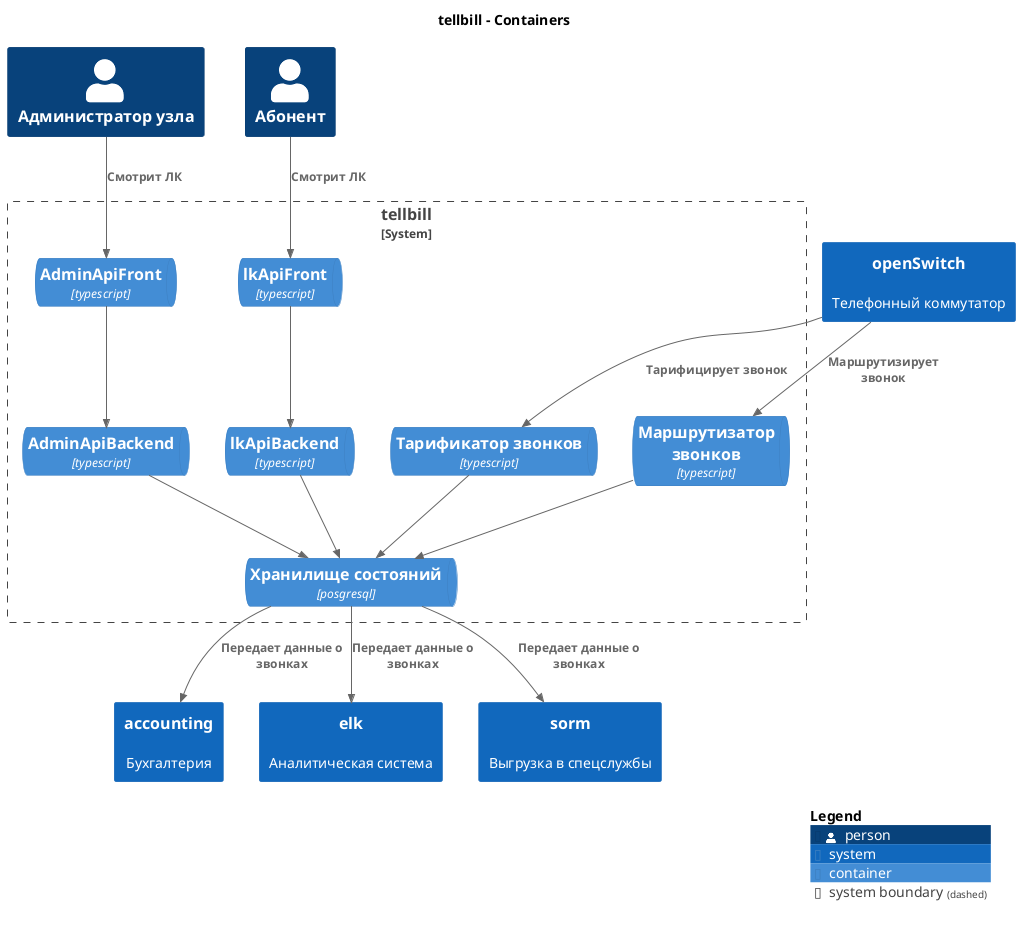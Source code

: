 @startuml
set separator none
title tellbill - Containers

top to bottom direction

!include <C4/C4>
!include <C4/C4_Context>
!include <C4/C4_Container>

Person(Администраторузла, "Администратор узла", $descr="", $tags="", $link="")
Person(Абонент, "Абонент", $descr="", $tags="", $link="")
System(openSwitch, "openSwitch", $descr="Телефонный коммутатор", $tags="", $link="")
System(accounting, "accounting", $descr="Бухгалтерия", $tags="", $link="")
System(elk, "elk", $descr="Аналитическая система", $tags="", $link="")
System(sorm, "sorm", $descr="Выгрузка в спецслужбы", $tags="", $link="")

System_Boundary("tellbill_boundary", "tellbill", $tags="") {
  ContainerQueue(tellbill.Хранилищесостояний, "Хранилище состояний", $techn="posgresql", $descr="", $tags="", $link="")
  ContainerQueue(tellbill.lkApiBackend, "lkApiBackend", $techn="typescript", $descr="", $tags="", $link="")
  ContainerQueue(tellbill.lkApiFront, "lkApiFront", $techn="typescript", $descr="", $tags="", $link="")
  ContainerQueue(tellbill.AdminApiBackend, "AdminApiBackend", $techn="typescript", $descr="", $tags="", $link="")
  ContainerQueue(tellbill.AdminApiFront, "AdminApiFront", $techn="typescript", $descr="", $tags="", $link="")
  ContainerQueue(tellbill.Тарификаторзвонков, "Тарификатор звонков", $techn="typescript", $descr="", $tags="", $link="")
  ContainerQueue(tellbill.Маршрутизаторзвонков, "Маршрутизатор звонков", $techn="typescript", $descr="", $tags="", $link="")
}

Rel(tellbill.Тарификаторзвонков, tellbill.Хранилищесостояний, "", $techn="", $tags="", $link="")
Rel(tellbill.Маршрутизаторзвонков, tellbill.Хранилищесостояний, "", $techn="", $tags="", $link="")
Rel(tellbill.Хранилищесостояний, elk, "Передает данные о звонках", $techn="", $tags="", $link="")
Rel(tellbill.Хранилищесостояний, sorm, "Передает данные о звонках", $techn="", $tags="", $link="")
Rel(tellbill.Хранилищесостояний, accounting, "Передает данные о звонках", $techn="", $tags="", $link="")
Rel(tellbill.lkApiFront, tellbill.lkApiBackend, "", $techn="", $tags="", $link="")
Rel(tellbill.AdminApiFront, tellbill.AdminApiBackend, "", $techn="", $tags="", $link="")
Rel(tellbill.lkApiBackend, tellbill.Хранилищесостояний, "", $techn="", $tags="", $link="")
Rel(tellbill.AdminApiBackend, tellbill.Хранилищесостояний, "", $techn="", $tags="", $link="")
Rel(openSwitch, tellbill.Тарификаторзвонков, "Тарифицирует звонок", $techn="", $tags="", $link="")
Rel(openSwitch, tellbill.Маршрутизаторзвонков, "Маршрутизирует звонок", $techn="", $tags="", $link="")
Rel(Абонент, tellbill.lkApiFront, "Смотрит ЛК", $techn="", $tags="", $link="")
Rel(Администраторузла, tellbill.AdminApiFront, "Смотрит ЛК", $techn="", $tags="", $link="")

SHOW_LEGEND(true)
@enduml